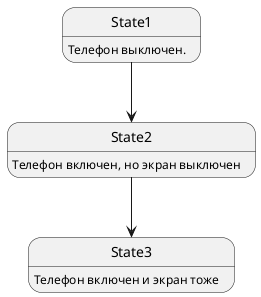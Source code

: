 @startuml
hide empty description


State1 --> State2
State1 : Телефон выключен.

State2 --> State3
State2 : Телефон включен, но экран выключен

State3: Телефон включен и экран тоже

@enduml
